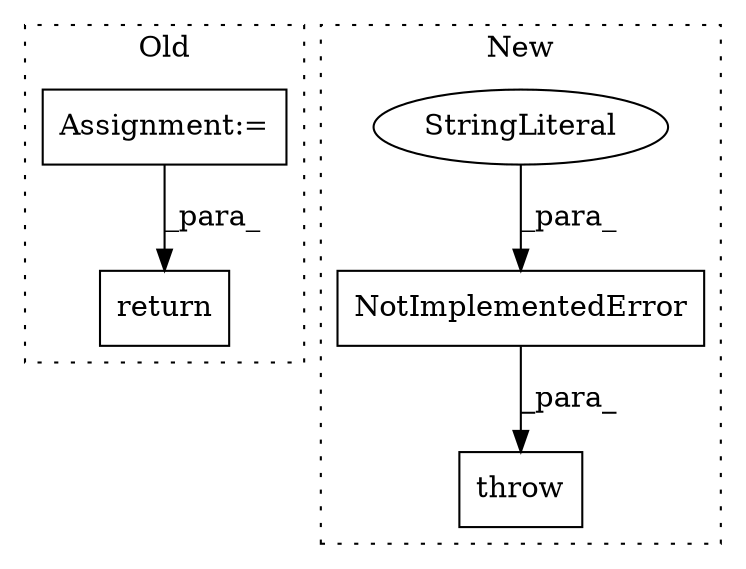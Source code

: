 digraph G {
subgraph cluster0 {
1 [label="return" a="41" s="2879" l="7" shape="box"];
5 [label="Assignment:=" a="7" s="2734" l="1" shape="box"];
label = "Old";
style="dotted";
}
subgraph cluster1 {
2 [label="NotImplementedError" a="32" s="2526,2622" l="20,1" shape="box"];
3 [label="throw" a="53" s="2520" l="6" shape="box"];
4 [label="StringLiteral" a="45" s="2546" l="76" shape="ellipse"];
label = "New";
style="dotted";
}
2 -> 3 [label="_para_"];
4 -> 2 [label="_para_"];
5 -> 1 [label="_para_"];
}